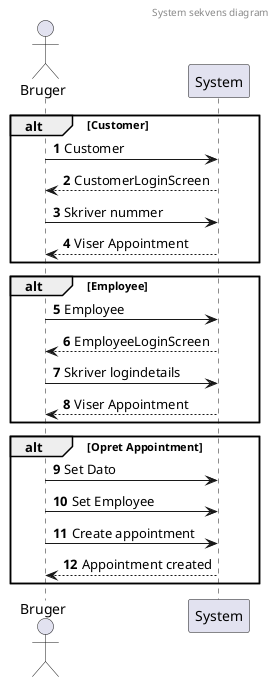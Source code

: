 @startuml
'https://plantuml.com/sequence-diagram

autonumber

header System sekvens diagram
actor Bruger

alt Customer
    Bruger -> System: Customer
    Bruger <-- System: CustomerLoginScreen
    Bruger -> System: Skriver nummer
    Bruger <-- System: Viser Appointment
    end


    alt Employee
          Bruger -> System: Employee
        Bruger <-- System: EmployeeLoginScreen
        Bruger -> System: Skriver logindetails
        Bruger <-- System: Viser Appointment
        end





alt Opret Appointment
    Bruger -> System: Set Dato
    Bruger -> System: Set Employee
    Bruger -> System: Create appointment
    Bruger <-- System: Appointment created
    end




@enduml